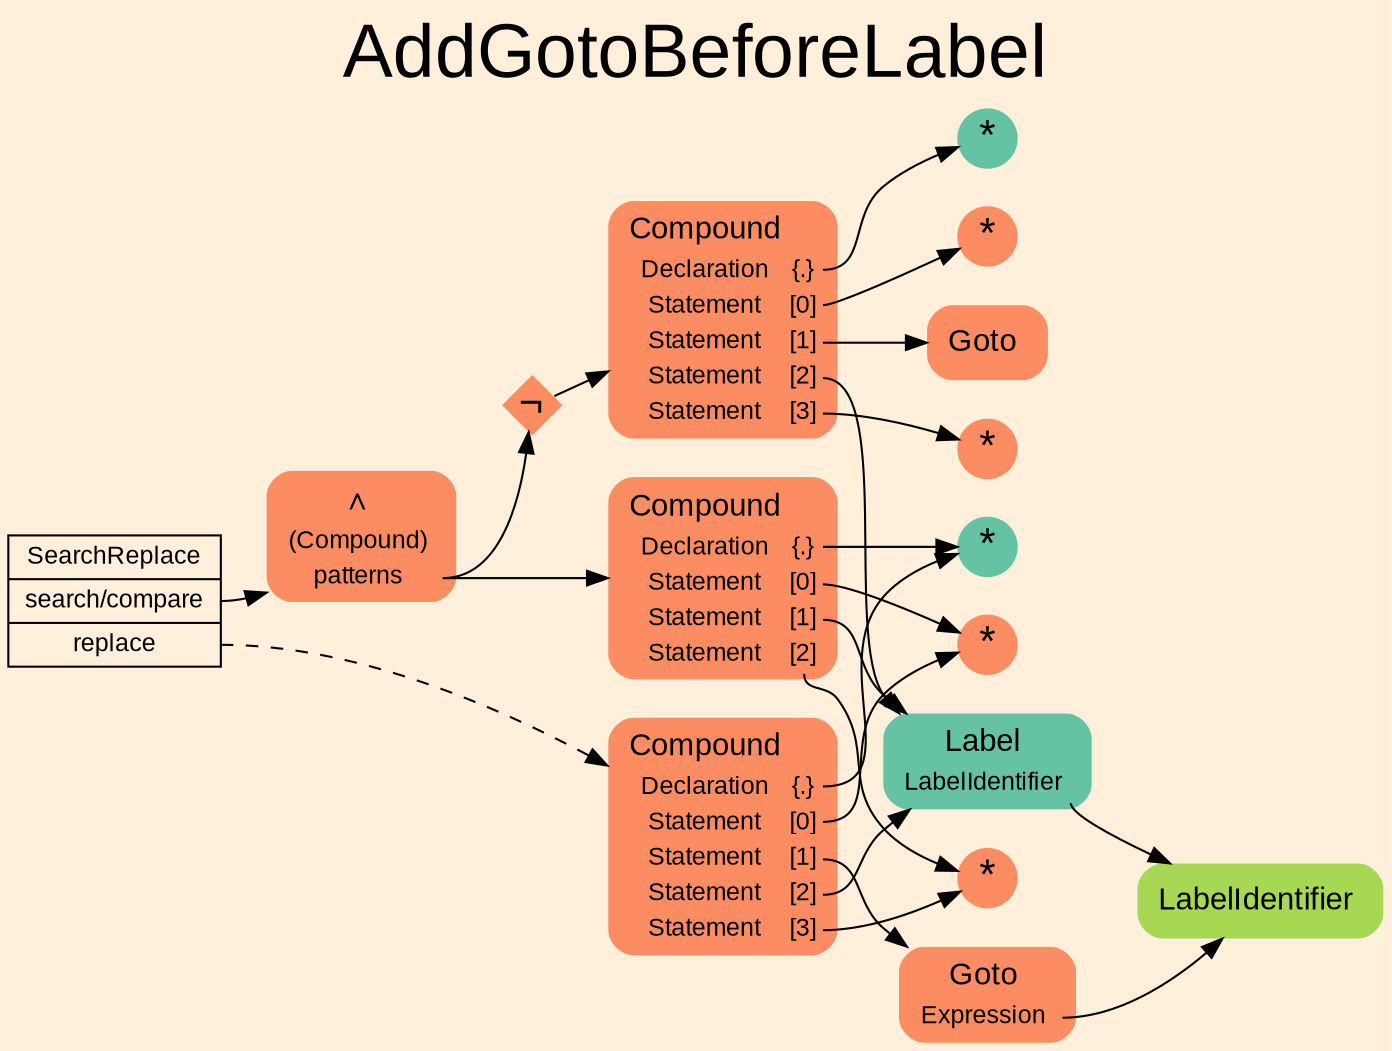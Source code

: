 digraph "AddGotoBeforeLabel" {
label = "AddGotoBeforeLabel"
labelloc = t
fontsize = "36"
graph [
    rankdir = "LR"
    ranksep = 0.3
    bgcolor = antiquewhite1
    color = black
    fontcolor = black
    fontname = "Arial"
];
node [
    fontname = "Arial"
];
edge [
    fontname = "Arial"
];

// -------------------- transformation figure --------------------
"CR#B-4-54" [
    // -------- block CR#B-4-54 ----------
    shape = "record"
    fillcolor = antiquewhite1
    label = "<fixed> SearchReplace | <port0> search/compare | <port1> replace"
    style = "filled"
    fontsize = "12"
    color = black
    fontcolor = black
];

"#B-2-1087" [
    // -------- block #B-2-1087 ----------
    shape = "plaintext"
    fillcolor = "/set28/2"
    label = <<TABLE BORDER="0" CELLBORDER="0" CELLSPACING="0">
     <TR><TD><FONT POINT-SIZE="15.0">∧</FONT></TD><TD></TD></TR>
     <TR><TD>(Compound)</TD><TD PORT="port0"></TD></TR>
     <TR><TD>patterns</TD><TD PORT="port1"></TD></TR>
    </TABLE>>
    style = "rounded,filled"
    fontsize = "12"
];

"#B-2-1074" [
    // -------- block #B-2-1074 ----------
    shape = "plaintext"
    fillcolor = "/set28/2"
    label = <<TABLE BORDER="0" CELLBORDER="0" CELLSPACING="0">
     <TR><TD><FONT POINT-SIZE="15.0">Compound</FONT></TD><TD></TD></TR>
     <TR><TD>Declaration</TD><TD PORT="port0">{.}</TD></TR>
     <TR><TD>Statement</TD><TD PORT="port1">[0]</TD></TR>
     <TR><TD>Statement</TD><TD PORT="port2">[1]</TD></TR>
     <TR><TD>Statement</TD><TD PORT="port3">[2]</TD></TR>
    </TABLE>>
    style = "rounded,filled"
    fontsize = "12"
];

"#B-2-1078" [
    // -------- block #B-2-1078 ----------
    shape = "circle"
    fillcolor = "/set28/1"
    label = <*>
    style = "filled"
    fontsize = "20"
    penwidth = 0.0
    fixedsize = true
    width = 0.4
    height = 0.4
];

"#B-2-1080" [
    // -------- block #B-2-1080 ----------
    shape = "circle"
    fillcolor = "/set28/2"
    label = <*>
    style = "filled"
    fontsize = "20"
    penwidth = 0.0
    fixedsize = true
    width = 0.4
    height = 0.4
];

"#B-2-1085" [
    // -------- block #B-2-1085 ----------
    shape = "plaintext"
    fillcolor = "/set28/1"
    label = <<TABLE BORDER="0" CELLBORDER="0" CELLSPACING="0">
     <TR><TD><FONT POINT-SIZE="15.0">Label</FONT></TD><TD></TD></TR>
     <TR><TD>LabelIdentifier</TD><TD PORT="port0"></TD></TR>
    </TABLE>>
    style = "rounded,filled"
    fontsize = "12"
];

"#B-2-1086" [
    // -------- block #B-2-1086 ----------
    shape = "plaintext"
    fillcolor = "/set28/5"
    label = <<TABLE BORDER="0" CELLBORDER="0" CELLSPACING="0">
     <TR><TD><FONT POINT-SIZE="15.0">LabelIdentifier</FONT></TD><TD></TD></TR>
    </TABLE>>
    style = "rounded,filled"
    fontsize = "12"
];

"#B-2-1081" [
    // -------- block #B-2-1081 ----------
    shape = "circle"
    fillcolor = "/set28/2"
    label = <*>
    style = "filled"
    fontsize = "20"
    penwidth = 0.0
    fixedsize = true
    width = 0.4
    height = 0.4
];

"#B-2-1088" [
    // -------- block #B-2-1088 ----------
    shape = "diamond"
    fillcolor = "/set28/2"
    label = <¬>
    style = "filled"
    fontsize = "20"
    penwidth = 0.0
    fixedsize = true
    width = 0.4
    height = 0.4
];

"#B-2-1076" [
    // -------- block #B-2-1076 ----------
    shape = "plaintext"
    fillcolor = "/set28/2"
    label = <<TABLE BORDER="0" CELLBORDER="0" CELLSPACING="0">
     <TR><TD><FONT POINT-SIZE="15.0">Compound</FONT></TD><TD></TD></TR>
     <TR><TD>Declaration</TD><TD PORT="port0">{.}</TD></TR>
     <TR><TD>Statement</TD><TD PORT="port1">[0]</TD></TR>
     <TR><TD>Statement</TD><TD PORT="port2">[1]</TD></TR>
     <TR><TD>Statement</TD><TD PORT="port3">[2]</TD></TR>
     <TR><TD>Statement</TD><TD PORT="port4">[3]</TD></TR>
    </TABLE>>
    style = "rounded,filled"
    fontsize = "12"
];

"#B-2-1079" [
    // -------- block #B-2-1079 ----------
    shape = "circle"
    fillcolor = "/set28/1"
    label = <*>
    style = "filled"
    fontsize = "20"
    penwidth = 0.0
    fixedsize = true
    width = 0.4
    height = 0.4
];

"#B-2-1082" [
    // -------- block #B-2-1082 ----------
    shape = "circle"
    fillcolor = "/set28/2"
    label = <*>
    style = "filled"
    fontsize = "20"
    penwidth = 0.0
    fixedsize = true
    width = 0.4
    height = 0.4
];

"#B-2-1089" [
    // -------- block #B-2-1089 ----------
    shape = "plaintext"
    fillcolor = "/set28/2"
    label = <<TABLE BORDER="0" CELLBORDER="0" CELLSPACING="0">
     <TR><TD><FONT POINT-SIZE="15.0">Goto</FONT></TD><TD></TD></TR>
    </TABLE>>
    style = "rounded,filled"
    fontsize = "12"
];

"#B-2-1083" [
    // -------- block #B-2-1083 ----------
    shape = "circle"
    fillcolor = "/set28/2"
    label = <*>
    style = "filled"
    fontsize = "20"
    penwidth = 0.0
    fixedsize = true
    width = 0.4
    height = 0.4
];

"#B-2-1075" [
    // -------- block #B-2-1075 ----------
    shape = "plaintext"
    fillcolor = "/set28/2"
    label = <<TABLE BORDER="0" CELLBORDER="0" CELLSPACING="0">
     <TR><TD><FONT POINT-SIZE="15.0">Compound</FONT></TD><TD></TD></TR>
     <TR><TD>Declaration</TD><TD PORT="port0">{.}</TD></TR>
     <TR><TD>Statement</TD><TD PORT="port1">[0]</TD></TR>
     <TR><TD>Statement</TD><TD PORT="port2">[1]</TD></TR>
     <TR><TD>Statement</TD><TD PORT="port3">[2]</TD></TR>
     <TR><TD>Statement</TD><TD PORT="port4">[3]</TD></TR>
    </TABLE>>
    style = "rounded,filled"
    fontsize = "12"
];

"#B-2-1077" [
    // -------- block #B-2-1077 ----------
    shape = "plaintext"
    fillcolor = "/set28/2"
    label = <<TABLE BORDER="0" CELLBORDER="0" CELLSPACING="0">
     <TR><TD><FONT POINT-SIZE="15.0">Goto</FONT></TD><TD></TD></TR>
     <TR><TD>Expression</TD><TD PORT="port0"></TD></TR>
    </TABLE>>
    style = "rounded,filled"
    fontsize = "12"
];

"CR#B-4-54":port0 -> "#B-2-1087" [
    color = black
    fontcolor = black
];

"CR#B-4-54":port1 -> "#B-2-1075" [
    style="dashed"
    color = black
    fontcolor = black
];

"#B-2-1087":port1 -> "#B-2-1074" [
    color = black
    fontcolor = black
];

"#B-2-1087":port1 -> "#B-2-1088" [
    color = black
    fontcolor = black
];

"#B-2-1074":port0 -> "#B-2-1078" [
    color = black
    fontcolor = black
];

"#B-2-1074":port1 -> "#B-2-1080" [
    color = black
    fontcolor = black
];

"#B-2-1074":port2 -> "#B-2-1085" [
    color = black
    fontcolor = black
];

"#B-2-1074":port3 -> "#B-2-1081" [
    color = black
    fontcolor = black
];

"#B-2-1085":port0 -> "#B-2-1086" [
    color = black
    fontcolor = black
];

"#B-2-1088" -> "#B-2-1076" [
    color = black
    fontcolor = black
];

"#B-2-1076":port0 -> "#B-2-1079" [
    color = black
    fontcolor = black
];

"#B-2-1076":port1 -> "#B-2-1082" [
    color = black
    fontcolor = black
];

"#B-2-1076":port2 -> "#B-2-1089" [
    color = black
    fontcolor = black
];

"#B-2-1076":port3 -> "#B-2-1085" [
    color = black
    fontcolor = black
];

"#B-2-1076":port4 -> "#B-2-1083" [
    color = black
    fontcolor = black
];

"#B-2-1075":port0 -> "#B-2-1078" [
    color = black
    fontcolor = black
];

"#B-2-1075":port1 -> "#B-2-1080" [
    color = black
    fontcolor = black
];

"#B-2-1075":port2 -> "#B-2-1077" [
    color = black
    fontcolor = black
];

"#B-2-1075":port3 -> "#B-2-1085" [
    color = black
    fontcolor = black
];

"#B-2-1075":port4 -> "#B-2-1081" [
    color = black
    fontcolor = black
];

"#B-2-1077":port0 -> "#B-2-1086" [
    color = black
    fontcolor = black
];


}
